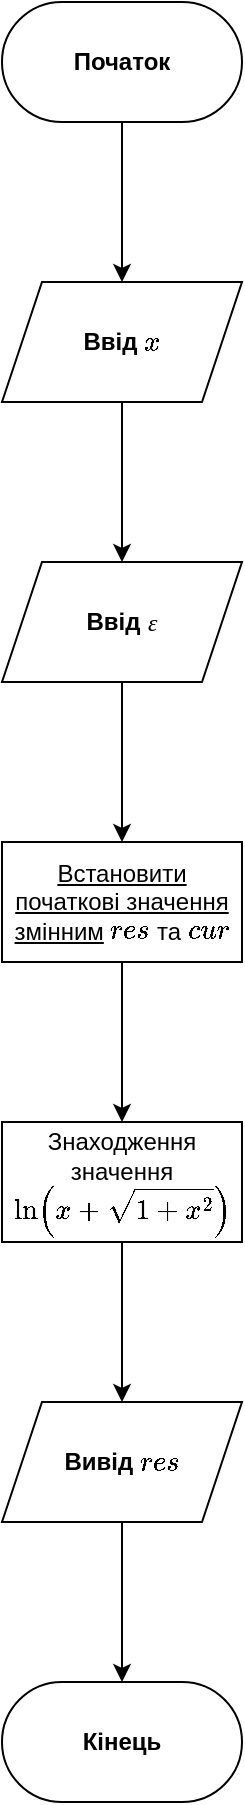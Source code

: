 <mxfile version="24.7.17" pages="3">
  <diagram name="Крок 1" id="FtQ5G_brYQdXmrqNB-fE">
    <mxGraphModel grid="1" page="1" gridSize="10" guides="1" tooltips="1" connect="1" arrows="1" fold="1" pageScale="1" pageWidth="850" pageHeight="1100" math="1" shadow="0">
      <root>
        <mxCell id="0" />
        <mxCell id="1" parent="0" />
        <mxCell id="GNYNWJ6c93ldfytHBEB5-10" style="edgeStyle=orthogonalEdgeStyle;rounded=0;orthogonalLoop=1;jettySize=auto;html=1;exitX=0.5;exitY=1;exitDx=0;exitDy=0;entryX=0.5;entryY=0;entryDx=0;entryDy=0;" edge="1" parent="1" source="GNYNWJ6c93ldfytHBEB5-6" target="GNYNWJ6c93ldfytHBEB5-9">
          <mxGeometry relative="1" as="geometry" />
        </mxCell>
        <mxCell id="GNYNWJ6c93ldfytHBEB5-6" value="&lt;b&gt;Початок&lt;/b&gt;" style="rounded=1;whiteSpace=wrap;html=1;arcSize=50;" vertex="1" parent="1">
          <mxGeometry x="430" y="90" width="120" height="60" as="geometry" />
        </mxCell>
        <mxCell id="GNYNWJ6c93ldfytHBEB5-12" value="" style="edgeStyle=orthogonalEdgeStyle;rounded=0;orthogonalLoop=1;jettySize=auto;html=1;" edge="1" parent="1" source="GNYNWJ6c93ldfytHBEB5-9" target="GNYNWJ6c93ldfytHBEB5-11">
          <mxGeometry relative="1" as="geometry" />
        </mxCell>
        <mxCell id="GNYNWJ6c93ldfytHBEB5-9" value="&lt;b&gt;Ввід&lt;/b&gt; `x`" style="shape=parallelogram;perimeter=parallelogramPerimeter;whiteSpace=wrap;html=1;fixedSize=1;" vertex="1" parent="1">
          <mxGeometry x="430" y="230" width="120" height="60" as="geometry" />
        </mxCell>
        <mxCell id="GNYNWJ6c93ldfytHBEB5-14" value="" style="edgeStyle=orthogonalEdgeStyle;rounded=0;orthogonalLoop=1;jettySize=auto;html=1;" edge="1" parent="1" source="GNYNWJ6c93ldfytHBEB5-11" target="GNYNWJ6c93ldfytHBEB5-13">
          <mxGeometry relative="1" as="geometry" />
        </mxCell>
        <mxCell id="GNYNWJ6c93ldfytHBEB5-11" value="&lt;b&gt;Ввід&lt;/b&gt; `\varepsilon`" style="shape=parallelogram;perimeter=parallelogramPerimeter;whiteSpace=wrap;html=1;fixedSize=1;" vertex="1" parent="1">
          <mxGeometry x="430" y="370" width="120" height="60" as="geometry" />
        </mxCell>
        <mxCell id="GNYNWJ6c93ldfytHBEB5-16" value="" style="edgeStyle=orthogonalEdgeStyle;rounded=0;orthogonalLoop=1;jettySize=auto;html=1;" edge="1" parent="1" source="GNYNWJ6c93ldfytHBEB5-13" target="GNYNWJ6c93ldfytHBEB5-15">
          <mxGeometry relative="1" as="geometry" />
        </mxCell>
        <mxCell id="GNYNWJ6c93ldfytHBEB5-13" value="&lt;u&gt;Встановити початкові значення змінним&lt;/u&gt; `res` та `cur`" style="whiteSpace=wrap;html=1;fontStyle=0" vertex="1" parent="1">
          <mxGeometry x="430" y="510" width="120" height="60" as="geometry" />
        </mxCell>
        <mxCell id="GNYNWJ6c93ldfytHBEB5-18" style="edgeStyle=orthogonalEdgeStyle;rounded=0;orthogonalLoop=1;jettySize=auto;html=1;exitX=0.5;exitY=1;exitDx=0;exitDy=0;entryX=0.5;entryY=0;entryDx=0;entryDy=0;" edge="1" parent="1" source="GNYNWJ6c93ldfytHBEB5-15" target="GNYNWJ6c93ldfytHBEB5-17">
          <mxGeometry relative="1" as="geometry" />
        </mxCell>
        <mxCell id="GNYNWJ6c93ldfytHBEB5-15" value="Знаходження значення `\ln(x + \sqrt{1 + x^2})`" style="whiteSpace=wrap;html=1;" vertex="1" parent="1">
          <mxGeometry x="430" y="650" width="120" height="60" as="geometry" />
        </mxCell>
        <mxCell id="GNYNWJ6c93ldfytHBEB5-23" style="edgeStyle=orthogonalEdgeStyle;rounded=0;orthogonalLoop=1;jettySize=auto;html=1;exitX=0.5;exitY=1;exitDx=0;exitDy=0;entryX=0.5;entryY=0;entryDx=0;entryDy=0;" edge="1" parent="1" source="GNYNWJ6c93ldfytHBEB5-17" target="GNYNWJ6c93ldfytHBEB5-22">
          <mxGeometry relative="1" as="geometry" />
        </mxCell>
        <mxCell id="GNYNWJ6c93ldfytHBEB5-17" value="&lt;b&gt;Вивід&lt;/b&gt; `res`" style="shape=parallelogram;perimeter=parallelogramPerimeter;whiteSpace=wrap;html=1;fixedSize=1;" vertex="1" parent="1">
          <mxGeometry x="430" y="790" width="120" height="60" as="geometry" />
        </mxCell>
        <mxCell id="GNYNWJ6c93ldfytHBEB5-22" value="&lt;b&gt;Кінець&lt;/b&gt;" style="rounded=1;whiteSpace=wrap;html=1;arcSize=50;" vertex="1" parent="1">
          <mxGeometry x="430" y="930" width="120" height="60" as="geometry" />
        </mxCell>
      </root>
    </mxGraphModel>
  </diagram>
  <diagram id="-UvsFgF_KD8XFi-b7b5a" name="Крок 2">
    <mxGraphModel grid="1" page="1" gridSize="10" guides="1" tooltips="1" connect="1" arrows="1" fold="1" pageScale="1" pageWidth="850" pageHeight="1100" math="1" shadow="0">
      <root>
        <mxCell id="0" />
        <mxCell id="1" parent="0" />
        <mxCell id="YmustVkxd78uvm_fp7u7-19" value="" style="rounded=0;whiteSpace=wrap;html=1;" vertex="1" parent="1">
          <mxGeometry x="410" y="490" width="160" height="240" as="geometry" />
        </mxCell>
        <mxCell id="YmustVkxd78uvm_fp7u7-1" style="edgeStyle=orthogonalEdgeStyle;rounded=0;orthogonalLoop=1;jettySize=auto;html=1;exitX=0.5;exitY=1;exitDx=0;exitDy=0;entryX=0.5;entryY=0;entryDx=0;entryDy=0;" edge="1" parent="1" source="YmustVkxd78uvm_fp7u7-2" target="YmustVkxd78uvm_fp7u7-4">
          <mxGeometry relative="1" as="geometry" />
        </mxCell>
        <mxCell id="YmustVkxd78uvm_fp7u7-2" value="&lt;b&gt;Початок&lt;/b&gt;" style="rounded=1;whiteSpace=wrap;html=1;arcSize=50;" vertex="1" parent="1">
          <mxGeometry x="430" y="90" width="120" height="60" as="geometry" />
        </mxCell>
        <mxCell id="YmustVkxd78uvm_fp7u7-3" value="" style="edgeStyle=orthogonalEdgeStyle;rounded=0;orthogonalLoop=1;jettySize=auto;html=1;" edge="1" parent="1" source="YmustVkxd78uvm_fp7u7-4" target="YmustVkxd78uvm_fp7u7-6">
          <mxGeometry relative="1" as="geometry" />
        </mxCell>
        <mxCell id="YmustVkxd78uvm_fp7u7-4" value="&lt;b&gt;Ввід&lt;/b&gt; `x`" style="shape=parallelogram;perimeter=parallelogramPerimeter;whiteSpace=wrap;html=1;fixedSize=1;" vertex="1" parent="1">
          <mxGeometry x="430" y="230" width="120" height="60" as="geometry" />
        </mxCell>
        <mxCell id="YmustVkxd78uvm_fp7u7-15" value="" style="edgeStyle=orthogonalEdgeStyle;rounded=0;orthogonalLoop=1;jettySize=auto;html=1;" edge="1" parent="1" source="YmustVkxd78uvm_fp7u7-6" target="YmustVkxd78uvm_fp7u7-14">
          <mxGeometry relative="1" as="geometry" />
        </mxCell>
        <mxCell id="YmustVkxd78uvm_fp7u7-6" value="&lt;b&gt;Ввід&lt;/b&gt; `\varepsilon`" style="shape=parallelogram;perimeter=parallelogramPerimeter;whiteSpace=wrap;html=1;fixedSize=1;" vertex="1" parent="1">
          <mxGeometry x="430" y="370" width="120" height="60" as="geometry" />
        </mxCell>
        <mxCell id="YmustVkxd78uvm_fp7u7-9" style="edgeStyle=orthogonalEdgeStyle;rounded=0;orthogonalLoop=1;jettySize=auto;html=1;exitX=0.5;exitY=1;exitDx=0;exitDy=0;entryX=0.5;entryY=0;entryDx=0;entryDy=0;" edge="1" parent="1" source="YmustVkxd78uvm_fp7u7-10" target="YmustVkxd78uvm_fp7u7-12">
          <mxGeometry relative="1" as="geometry" />
        </mxCell>
        <mxCell id="YmustVkxd78uvm_fp7u7-10" value="Знаходження значення `\ln(x + \sqrt{1 + x^2})`" style="whiteSpace=wrap;html=1;" vertex="1" parent="1">
          <mxGeometry x="430" y="810" width="120" height="60" as="geometry" />
        </mxCell>
        <mxCell id="YmustVkxd78uvm_fp7u7-11" style="edgeStyle=orthogonalEdgeStyle;rounded=0;orthogonalLoop=1;jettySize=auto;html=1;exitX=0.5;exitY=1;exitDx=0;exitDy=0;entryX=0.5;entryY=0;entryDx=0;entryDy=0;" edge="1" parent="1" source="YmustVkxd78uvm_fp7u7-12" target="YmustVkxd78uvm_fp7u7-13">
          <mxGeometry relative="1" as="geometry" />
        </mxCell>
        <mxCell id="YmustVkxd78uvm_fp7u7-12" value="&lt;b&gt;Вивід&lt;/b&gt; `res`" style="shape=parallelogram;perimeter=parallelogramPerimeter;whiteSpace=wrap;html=1;fixedSize=1;" vertex="1" parent="1">
          <mxGeometry x="430" y="950" width="120" height="60" as="geometry" />
        </mxCell>
        <mxCell id="YmustVkxd78uvm_fp7u7-13" value="&lt;b&gt;Кінець&lt;/b&gt;" style="rounded=1;whiteSpace=wrap;html=1;arcSize=50;" vertex="1" parent="1">
          <mxGeometry x="430" y="1090" width="120" height="60" as="geometry" />
        </mxCell>
        <mxCell id="YmustVkxd78uvm_fp7u7-18" value="" style="edgeStyle=orthogonalEdgeStyle;rounded=0;orthogonalLoop=1;jettySize=auto;html=1;" edge="1" parent="1" source="YmustVkxd78uvm_fp7u7-14" target="YmustVkxd78uvm_fp7u7-17">
          <mxGeometry relative="1" as="geometry" />
        </mxCell>
        <mxCell id="YmustVkxd78uvm_fp7u7-14" value="`res := x`" style="whiteSpace=wrap;html=1;" vertex="1" parent="1">
          <mxGeometry x="430" y="510" width="120" height="60" as="geometry" />
        </mxCell>
        <mxCell id="YmustVkxd78uvm_fp7u7-20" style="edgeStyle=orthogonalEdgeStyle;rounded=0;orthogonalLoop=1;jettySize=auto;html=1;exitX=0.5;exitY=1;exitDx=0;exitDy=0;entryX=0.5;entryY=0;entryDx=0;entryDy=0;" edge="1" parent="1" source="YmustVkxd78uvm_fp7u7-17" target="YmustVkxd78uvm_fp7u7-10">
          <mxGeometry relative="1" as="geometry" />
        </mxCell>
        <mxCell id="YmustVkxd78uvm_fp7u7-17" value="`cur := x`" style="whiteSpace=wrap;html=1;" vertex="1" parent="1">
          <mxGeometry x="430" y="650" width="120" height="60" as="geometry" />
        </mxCell>
      </root>
    </mxGraphModel>
  </diagram>
  <diagram id="2CNmG8LCmkZQ1tljuYK8" name="Крок 3">
    <mxGraphModel grid="1" page="1" gridSize="10" guides="1" tooltips="1" connect="1" arrows="1" fold="1" pageScale="1" pageWidth="850" pageHeight="1100" math="1" shadow="0">
      <root>
        <mxCell id="0" />
        <mxCell id="1" parent="0" />
        <mxCell id="45qHpqeblWO-UKgfUNLH-1" value="" style="rounded=0;whiteSpace=wrap;html=1;" vertex="1" parent="1">
          <mxGeometry x="410" y="490" width="160" height="240" as="geometry" />
        </mxCell>
        <mxCell id="45qHpqeblWO-UKgfUNLH-2" style="edgeStyle=orthogonalEdgeStyle;rounded=0;orthogonalLoop=1;jettySize=auto;html=1;exitX=0.5;exitY=1;exitDx=0;exitDy=0;entryX=0.5;entryY=0;entryDx=0;entryDy=0;" edge="1" parent="1" source="45qHpqeblWO-UKgfUNLH-3" target="45qHpqeblWO-UKgfUNLH-5">
          <mxGeometry relative="1" as="geometry" />
        </mxCell>
        <mxCell id="45qHpqeblWO-UKgfUNLH-3" value="&lt;b&gt;Початок&lt;/b&gt;" style="rounded=1;whiteSpace=wrap;html=1;arcSize=50;" vertex="1" parent="1">
          <mxGeometry x="430" y="90" width="120" height="60" as="geometry" />
        </mxCell>
        <mxCell id="45qHpqeblWO-UKgfUNLH-4" value="" style="edgeStyle=orthogonalEdgeStyle;rounded=0;orthogonalLoop=1;jettySize=auto;html=1;" edge="1" parent="1" source="45qHpqeblWO-UKgfUNLH-5" target="45qHpqeblWO-UKgfUNLH-7">
          <mxGeometry relative="1" as="geometry" />
        </mxCell>
        <mxCell id="45qHpqeblWO-UKgfUNLH-5" value="&lt;b&gt;Ввід&lt;/b&gt; `x`" style="shape=parallelogram;perimeter=parallelogramPerimeter;whiteSpace=wrap;html=1;fixedSize=1;" vertex="1" parent="1">
          <mxGeometry x="430" y="230" width="120" height="60" as="geometry" />
        </mxCell>
        <mxCell id="45qHpqeblWO-UKgfUNLH-6" value="" style="edgeStyle=orthogonalEdgeStyle;rounded=0;orthogonalLoop=1;jettySize=auto;html=1;" edge="1" parent="1" source="45qHpqeblWO-UKgfUNLH-7" target="45qHpqeblWO-UKgfUNLH-14">
          <mxGeometry relative="1" as="geometry" />
        </mxCell>
        <mxCell id="45qHpqeblWO-UKgfUNLH-7" value="&lt;b&gt;Ввід&lt;/b&gt; `\varepsilon`" style="shape=parallelogram;perimeter=parallelogramPerimeter;whiteSpace=wrap;html=1;fixedSize=1;" vertex="1" parent="1">
          <mxGeometry x="430" y="370" width="120" height="60" as="geometry" />
        </mxCell>
        <mxCell id="45qHpqeblWO-UKgfUNLH-10" style="edgeStyle=orthogonalEdgeStyle;rounded=0;orthogonalLoop=1;jettySize=auto;html=1;exitX=0.5;exitY=1;exitDx=0;exitDy=0;entryX=0.5;entryY=0;entryDx=0;entryDy=0;" edge="1" parent="1" source="45qHpqeblWO-UKgfUNLH-11" target="45qHpqeblWO-UKgfUNLH-12">
          <mxGeometry relative="1" as="geometry" />
        </mxCell>
        <mxCell id="45qHpqeblWO-UKgfUNLH-11" value="&lt;b&gt;Вивід&lt;/b&gt; `res`" style="shape=parallelogram;perimeter=parallelogramPerimeter;whiteSpace=wrap;html=1;fixedSize=1;" vertex="1" parent="1">
          <mxGeometry x="430" y="1500" width="120" height="64" as="geometry" />
        </mxCell>
        <mxCell id="45qHpqeblWO-UKgfUNLH-12" value="&lt;b&gt;Кінець&lt;/b&gt;" style="rounded=1;whiteSpace=wrap;html=1;arcSize=50;" vertex="1" parent="1">
          <mxGeometry x="430" y="1640" width="120" height="64" as="geometry" />
        </mxCell>
        <mxCell id="45qHpqeblWO-UKgfUNLH-13" value="" style="edgeStyle=orthogonalEdgeStyle;rounded=0;orthogonalLoop=1;jettySize=auto;html=1;" edge="1" parent="1" source="45qHpqeblWO-UKgfUNLH-14" target="45qHpqeblWO-UKgfUNLH-16">
          <mxGeometry relative="1" as="geometry" />
        </mxCell>
        <mxCell id="45qHpqeblWO-UKgfUNLH-14" value="`res := x`" style="whiteSpace=wrap;html=1;" vertex="1" parent="1">
          <mxGeometry x="430" y="510" width="120" height="60" as="geometry" />
        </mxCell>
        <mxCell id="45qHpqeblWO-UKgfUNLH-18" value="" style="edgeStyle=orthogonalEdgeStyle;rounded=0;orthogonalLoop=1;jettySize=auto;html=1;" edge="1" parent="1" source="45qHpqeblWO-UKgfUNLH-16" target="45qHpqeblWO-UKgfUNLH-17">
          <mxGeometry relative="1" as="geometry" />
        </mxCell>
        <mxCell id="45qHpqeblWO-UKgfUNLH-16" value="`cur := x`" style="whiteSpace=wrap;html=1;" vertex="1" parent="1">
          <mxGeometry x="430" y="650" width="120" height="60" as="geometry" />
        </mxCell>
        <mxCell id="45qHpqeblWO-UKgfUNLH-20" value="" style="edgeStyle=orthogonalEdgeStyle;rounded=0;orthogonalLoop=1;jettySize=auto;html=1;" edge="1" parent="1" source="45qHpqeblWO-UKgfUNLH-17" target="45qHpqeblWO-UKgfUNLH-19">
          <mxGeometry relative="1" as="geometry" />
        </mxCell>
        <mxCell id="45qHpqeblWO-UKgfUNLH-31" value="Так" style="edgeLabel;html=1;align=center;verticalAlign=middle;resizable=0;points=[];" connectable="0" vertex="1" parent="45qHpqeblWO-UKgfUNLH-20">
          <mxGeometry x="-0.516" y="-1" relative="1" as="geometry">
            <mxPoint as="offset" />
          </mxGeometry>
        </mxCell>
        <mxCell id="45qHpqeblWO-UKgfUNLH-32" style="edgeStyle=orthogonalEdgeStyle;rounded=0;orthogonalLoop=1;jettySize=auto;html=1;exitX=0;exitY=0.5;exitDx=0;exitDy=0;entryX=0.5;entryY=0;entryDx=0;entryDy=0;" edge="1" parent="1" source="45qHpqeblWO-UKgfUNLH-17" target="45qHpqeblWO-UKgfUNLH-11">
          <mxGeometry relative="1" as="geometry">
            <mxPoint x="400" y="1520" as="targetPoint" />
            <Array as="points">
              <mxPoint x="370" y="830" />
              <mxPoint x="370" y="1480" />
              <mxPoint x="490" y="1480" />
            </Array>
          </mxGeometry>
        </mxCell>
        <mxCell id="45qHpqeblWO-UKgfUNLH-33" value="Ні" style="edgeLabel;html=1;align=center;verticalAlign=middle;resizable=0;points=[];" connectable="0" vertex="1" parent="45qHpqeblWO-UKgfUNLH-32">
          <mxGeometry x="-0.924" y="-1" relative="1" as="geometry">
            <mxPoint as="offset" />
          </mxGeometry>
        </mxCell>
        <mxCell id="45qHpqeblWO-UKgfUNLH-17" value="&lt;b&gt;Поки `|cur| &amp;gt; \varepsilon`&lt;/b&gt;" style="rhombus;whiteSpace=wrap;html=1;" vertex="1" parent="1">
          <mxGeometry x="430" y="790" width="120" height="80" as="geometry" />
        </mxCell>
        <mxCell id="45qHpqeblWO-UKgfUNLH-22" value="" style="edgeStyle=orthogonalEdgeStyle;rounded=0;orthogonalLoop=1;jettySize=auto;html=1;" edge="1" parent="1" source="45qHpqeblWO-UKgfUNLH-19" target="45qHpqeblWO-UKgfUNLH-21">
          <mxGeometry relative="1" as="geometry" />
        </mxCell>
        <mxCell id="45qHpqeblWO-UKgfUNLH-19" value="`cur := -\frac{(2n-1)^2}{2n(2n+1)}x^2 \cdot cur`" style="whiteSpace=wrap;html=1;" vertex="1" parent="1">
          <mxGeometry x="400" y="960" width="180" height="60" as="geometry" />
        </mxCell>
        <mxCell id="45qHpqeblWO-UKgfUNLH-24" value="" style="edgeStyle=orthogonalEdgeStyle;rounded=0;orthogonalLoop=1;jettySize=auto;html=1;" edge="1" parent="1" source="45qHpqeblWO-UKgfUNLH-21" target="45qHpqeblWO-UKgfUNLH-23">
          <mxGeometry relative="1" as="geometry" />
        </mxCell>
        <mxCell id="45qHpqeblWO-UKgfUNLH-21" value="`res := res + cur`" style="whiteSpace=wrap;html=1;" vertex="1" parent="1">
          <mxGeometry x="430" y="1100" width="120" height="60" as="geometry" />
        </mxCell>
        <mxCell id="45qHpqeblWO-UKgfUNLH-26" value="" style="edgeStyle=orthogonalEdgeStyle;rounded=0;orthogonalLoop=1;jettySize=auto;html=1;" edge="1" parent="1" source="45qHpqeblWO-UKgfUNLH-23">
          <mxGeometry relative="1" as="geometry">
            <mxPoint x="490" y="1350" as="targetPoint" />
          </mxGeometry>
        </mxCell>
        <mxCell id="45qHpqeblWO-UKgfUNLH-23" value="`n := n + 1`" style="whiteSpace=wrap;html=1;" vertex="1" parent="1">
          <mxGeometry x="430" y="1240" width="120" height="60" as="geometry" />
        </mxCell>
        <mxCell id="45qHpqeblWO-UKgfUNLH-28" style="edgeStyle=orthogonalEdgeStyle;rounded=0;orthogonalLoop=1;jettySize=auto;html=1;exitX=0.5;exitY=1;exitDx=0;exitDy=0;" edge="1" parent="1" source="JC45-us7murtTZyiwUdq-1">
          <mxGeometry relative="1" as="geometry">
            <mxPoint x="490" y="760" as="targetPoint" />
            <Array as="points">
              <mxPoint x="490" y="1470" />
              <mxPoint x="610" y="1470" />
              <mxPoint x="610" y="760" />
            </Array>
            <mxPoint x="490" y="1450" as="sourcePoint" />
          </mxGeometry>
        </mxCell>
        <mxCell id="JC45-us7murtTZyiwUdq-1" value="&lt;b&gt;Вивід&lt;/b&gt;&amp;nbsp;«Сума `n` доданків&lt;div&gt;&lt;span style=&quot;background-color: initial;&quot;&gt;дорівнює `res`.»&lt;/span&gt;&lt;/div&gt;" style="shape=parallelogram;perimeter=parallelogramPerimeter;whiteSpace=wrap;html=1;fixedSize=1;" vertex="1" parent="1">
          <mxGeometry x="400" y="1350" width="180" height="80" as="geometry" />
        </mxCell>
      </root>
    </mxGraphModel>
  </diagram>
</mxfile>
